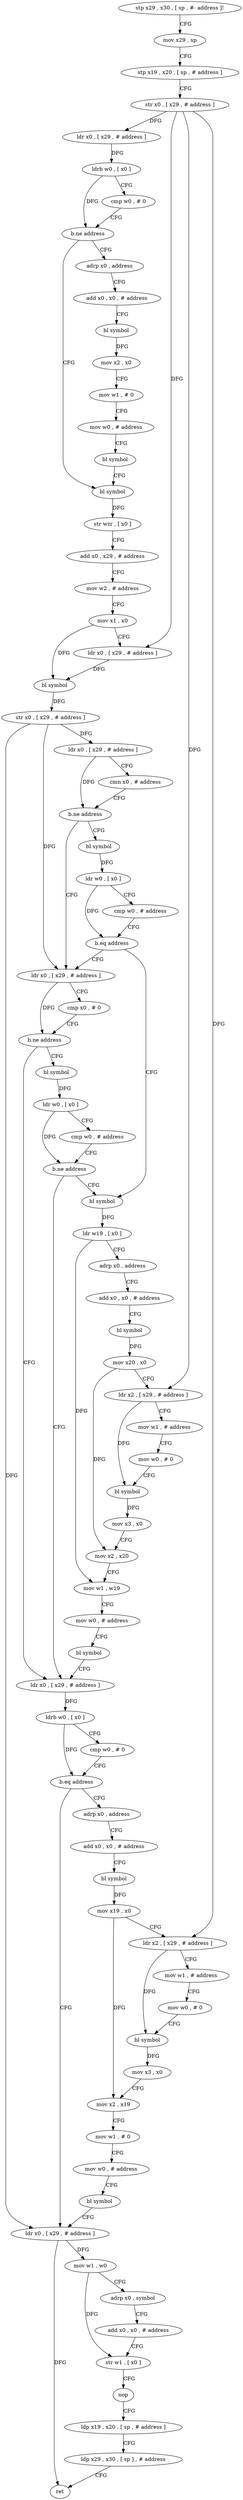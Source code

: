 digraph "func" {
"4204600" [label = "stp x29 , x30 , [ sp , #- address ]!" ]
"4204604" [label = "mov x29 , sp" ]
"4204608" [label = "stp x19 , x20 , [ sp , # address ]" ]
"4204612" [label = "str x0 , [ x29 , # address ]" ]
"4204616" [label = "ldr x0 , [ x29 , # address ]" ]
"4204620" [label = "ldrb w0 , [ x0 ]" ]
"4204624" [label = "cmp w0 , # 0" ]
"4204628" [label = "b.ne address" ]
"4204660" [label = "bl symbol" ]
"4204632" [label = "adrp x0 , address" ]
"4204664" [label = "str wzr , [ x0 ]" ]
"4204668" [label = "add x0 , x29 , # address" ]
"4204672" [label = "mov w2 , # address" ]
"4204676" [label = "mov x1 , x0" ]
"4204680" [label = "ldr x0 , [ x29 , # address ]" ]
"4204684" [label = "bl symbol" ]
"4204688" [label = "str x0 , [ x29 , # address ]" ]
"4204692" [label = "ldr x0 , [ x29 , # address ]" ]
"4204696" [label = "cmn x0 , # address" ]
"4204700" [label = "b.ne address" ]
"4204720" [label = "ldr x0 , [ x29 , # address ]" ]
"4204704" [label = "bl symbol" ]
"4204636" [label = "add x0 , x0 , # address" ]
"4204640" [label = "bl symbol" ]
"4204644" [label = "mov x2 , x0" ]
"4204648" [label = "mov w1 , # 0" ]
"4204652" [label = "mov w0 , # address" ]
"4204656" [label = "bl symbol" ]
"4204724" [label = "cmp x0 , # 0" ]
"4204728" [label = "b.ne address" ]
"4204808" [label = "ldr x0 , [ x29 , # address ]" ]
"4204732" [label = "bl symbol" ]
"4204708" [label = "ldr w0 , [ x0 ]" ]
"4204712" [label = "cmp w0 , # address" ]
"4204716" [label = "b.eq address" ]
"4204748" [label = "bl symbol" ]
"4204812" [label = "ldrb w0 , [ x0 ]" ]
"4204816" [label = "cmp w0 , # 0" ]
"4204820" [label = "b.eq address" ]
"4204876" [label = "ldr x0 , [ x29 , # address ]" ]
"4204824" [label = "adrp x0 , address" ]
"4204736" [label = "ldr w0 , [ x0 ]" ]
"4204740" [label = "cmp w0 , # address" ]
"4204744" [label = "b.ne address" ]
"4204752" [label = "ldr w19 , [ x0 ]" ]
"4204756" [label = "adrp x0 , address" ]
"4204760" [label = "add x0 , x0 , # address" ]
"4204764" [label = "bl symbol" ]
"4204768" [label = "mov x20 , x0" ]
"4204772" [label = "ldr x2 , [ x29 , # address ]" ]
"4204776" [label = "mov w1 , # address" ]
"4204780" [label = "mov w0 , # 0" ]
"4204784" [label = "bl symbol" ]
"4204788" [label = "mov x3 , x0" ]
"4204792" [label = "mov x2 , x20" ]
"4204796" [label = "mov w1 , w19" ]
"4204800" [label = "mov w0 , # address" ]
"4204804" [label = "bl symbol" ]
"4204880" [label = "mov w1 , w0" ]
"4204884" [label = "adrp x0 , symbol" ]
"4204888" [label = "add x0 , x0 , # address" ]
"4204892" [label = "str w1 , [ x0 ]" ]
"4204896" [label = "nop" ]
"4204900" [label = "ldp x19 , x20 , [ sp , # address ]" ]
"4204904" [label = "ldp x29 , x30 , [ sp ] , # address" ]
"4204908" [label = "ret" ]
"4204828" [label = "add x0 , x0 , # address" ]
"4204832" [label = "bl symbol" ]
"4204836" [label = "mov x19 , x0" ]
"4204840" [label = "ldr x2 , [ x29 , # address ]" ]
"4204844" [label = "mov w1 , # address" ]
"4204848" [label = "mov w0 , # 0" ]
"4204852" [label = "bl symbol" ]
"4204856" [label = "mov x3 , x0" ]
"4204860" [label = "mov x2 , x19" ]
"4204864" [label = "mov w1 , # 0" ]
"4204868" [label = "mov w0 , # address" ]
"4204872" [label = "bl symbol" ]
"4204600" -> "4204604" [ label = "CFG" ]
"4204604" -> "4204608" [ label = "CFG" ]
"4204608" -> "4204612" [ label = "CFG" ]
"4204612" -> "4204616" [ label = "DFG" ]
"4204612" -> "4204680" [ label = "DFG" ]
"4204612" -> "4204772" [ label = "DFG" ]
"4204612" -> "4204840" [ label = "DFG" ]
"4204616" -> "4204620" [ label = "DFG" ]
"4204620" -> "4204624" [ label = "CFG" ]
"4204620" -> "4204628" [ label = "DFG" ]
"4204624" -> "4204628" [ label = "CFG" ]
"4204628" -> "4204660" [ label = "CFG" ]
"4204628" -> "4204632" [ label = "CFG" ]
"4204660" -> "4204664" [ label = "DFG" ]
"4204632" -> "4204636" [ label = "CFG" ]
"4204664" -> "4204668" [ label = "CFG" ]
"4204668" -> "4204672" [ label = "CFG" ]
"4204672" -> "4204676" [ label = "CFG" ]
"4204676" -> "4204680" [ label = "CFG" ]
"4204676" -> "4204684" [ label = "DFG" ]
"4204680" -> "4204684" [ label = "DFG" ]
"4204684" -> "4204688" [ label = "DFG" ]
"4204688" -> "4204692" [ label = "DFG" ]
"4204688" -> "4204720" [ label = "DFG" ]
"4204688" -> "4204876" [ label = "DFG" ]
"4204692" -> "4204696" [ label = "CFG" ]
"4204692" -> "4204700" [ label = "DFG" ]
"4204696" -> "4204700" [ label = "CFG" ]
"4204700" -> "4204720" [ label = "CFG" ]
"4204700" -> "4204704" [ label = "CFG" ]
"4204720" -> "4204724" [ label = "CFG" ]
"4204720" -> "4204728" [ label = "DFG" ]
"4204704" -> "4204708" [ label = "DFG" ]
"4204636" -> "4204640" [ label = "CFG" ]
"4204640" -> "4204644" [ label = "DFG" ]
"4204644" -> "4204648" [ label = "CFG" ]
"4204648" -> "4204652" [ label = "CFG" ]
"4204652" -> "4204656" [ label = "CFG" ]
"4204656" -> "4204660" [ label = "CFG" ]
"4204724" -> "4204728" [ label = "CFG" ]
"4204728" -> "4204808" [ label = "CFG" ]
"4204728" -> "4204732" [ label = "CFG" ]
"4204808" -> "4204812" [ label = "DFG" ]
"4204732" -> "4204736" [ label = "DFG" ]
"4204708" -> "4204712" [ label = "CFG" ]
"4204708" -> "4204716" [ label = "DFG" ]
"4204712" -> "4204716" [ label = "CFG" ]
"4204716" -> "4204748" [ label = "CFG" ]
"4204716" -> "4204720" [ label = "CFG" ]
"4204748" -> "4204752" [ label = "DFG" ]
"4204812" -> "4204816" [ label = "CFG" ]
"4204812" -> "4204820" [ label = "DFG" ]
"4204816" -> "4204820" [ label = "CFG" ]
"4204820" -> "4204876" [ label = "CFG" ]
"4204820" -> "4204824" [ label = "CFG" ]
"4204876" -> "4204880" [ label = "DFG" ]
"4204876" -> "4204908" [ label = "DFG" ]
"4204824" -> "4204828" [ label = "CFG" ]
"4204736" -> "4204740" [ label = "CFG" ]
"4204736" -> "4204744" [ label = "DFG" ]
"4204740" -> "4204744" [ label = "CFG" ]
"4204744" -> "4204808" [ label = "CFG" ]
"4204744" -> "4204748" [ label = "CFG" ]
"4204752" -> "4204756" [ label = "CFG" ]
"4204752" -> "4204796" [ label = "DFG" ]
"4204756" -> "4204760" [ label = "CFG" ]
"4204760" -> "4204764" [ label = "CFG" ]
"4204764" -> "4204768" [ label = "DFG" ]
"4204768" -> "4204772" [ label = "CFG" ]
"4204768" -> "4204792" [ label = "DFG" ]
"4204772" -> "4204776" [ label = "CFG" ]
"4204772" -> "4204784" [ label = "DFG" ]
"4204776" -> "4204780" [ label = "CFG" ]
"4204780" -> "4204784" [ label = "CFG" ]
"4204784" -> "4204788" [ label = "DFG" ]
"4204788" -> "4204792" [ label = "CFG" ]
"4204792" -> "4204796" [ label = "CFG" ]
"4204796" -> "4204800" [ label = "CFG" ]
"4204800" -> "4204804" [ label = "CFG" ]
"4204804" -> "4204808" [ label = "CFG" ]
"4204880" -> "4204884" [ label = "CFG" ]
"4204880" -> "4204892" [ label = "DFG" ]
"4204884" -> "4204888" [ label = "CFG" ]
"4204888" -> "4204892" [ label = "CFG" ]
"4204892" -> "4204896" [ label = "CFG" ]
"4204896" -> "4204900" [ label = "CFG" ]
"4204900" -> "4204904" [ label = "CFG" ]
"4204904" -> "4204908" [ label = "CFG" ]
"4204828" -> "4204832" [ label = "CFG" ]
"4204832" -> "4204836" [ label = "DFG" ]
"4204836" -> "4204840" [ label = "CFG" ]
"4204836" -> "4204860" [ label = "DFG" ]
"4204840" -> "4204844" [ label = "CFG" ]
"4204840" -> "4204852" [ label = "DFG" ]
"4204844" -> "4204848" [ label = "CFG" ]
"4204848" -> "4204852" [ label = "CFG" ]
"4204852" -> "4204856" [ label = "DFG" ]
"4204856" -> "4204860" [ label = "CFG" ]
"4204860" -> "4204864" [ label = "CFG" ]
"4204864" -> "4204868" [ label = "CFG" ]
"4204868" -> "4204872" [ label = "CFG" ]
"4204872" -> "4204876" [ label = "CFG" ]
}

